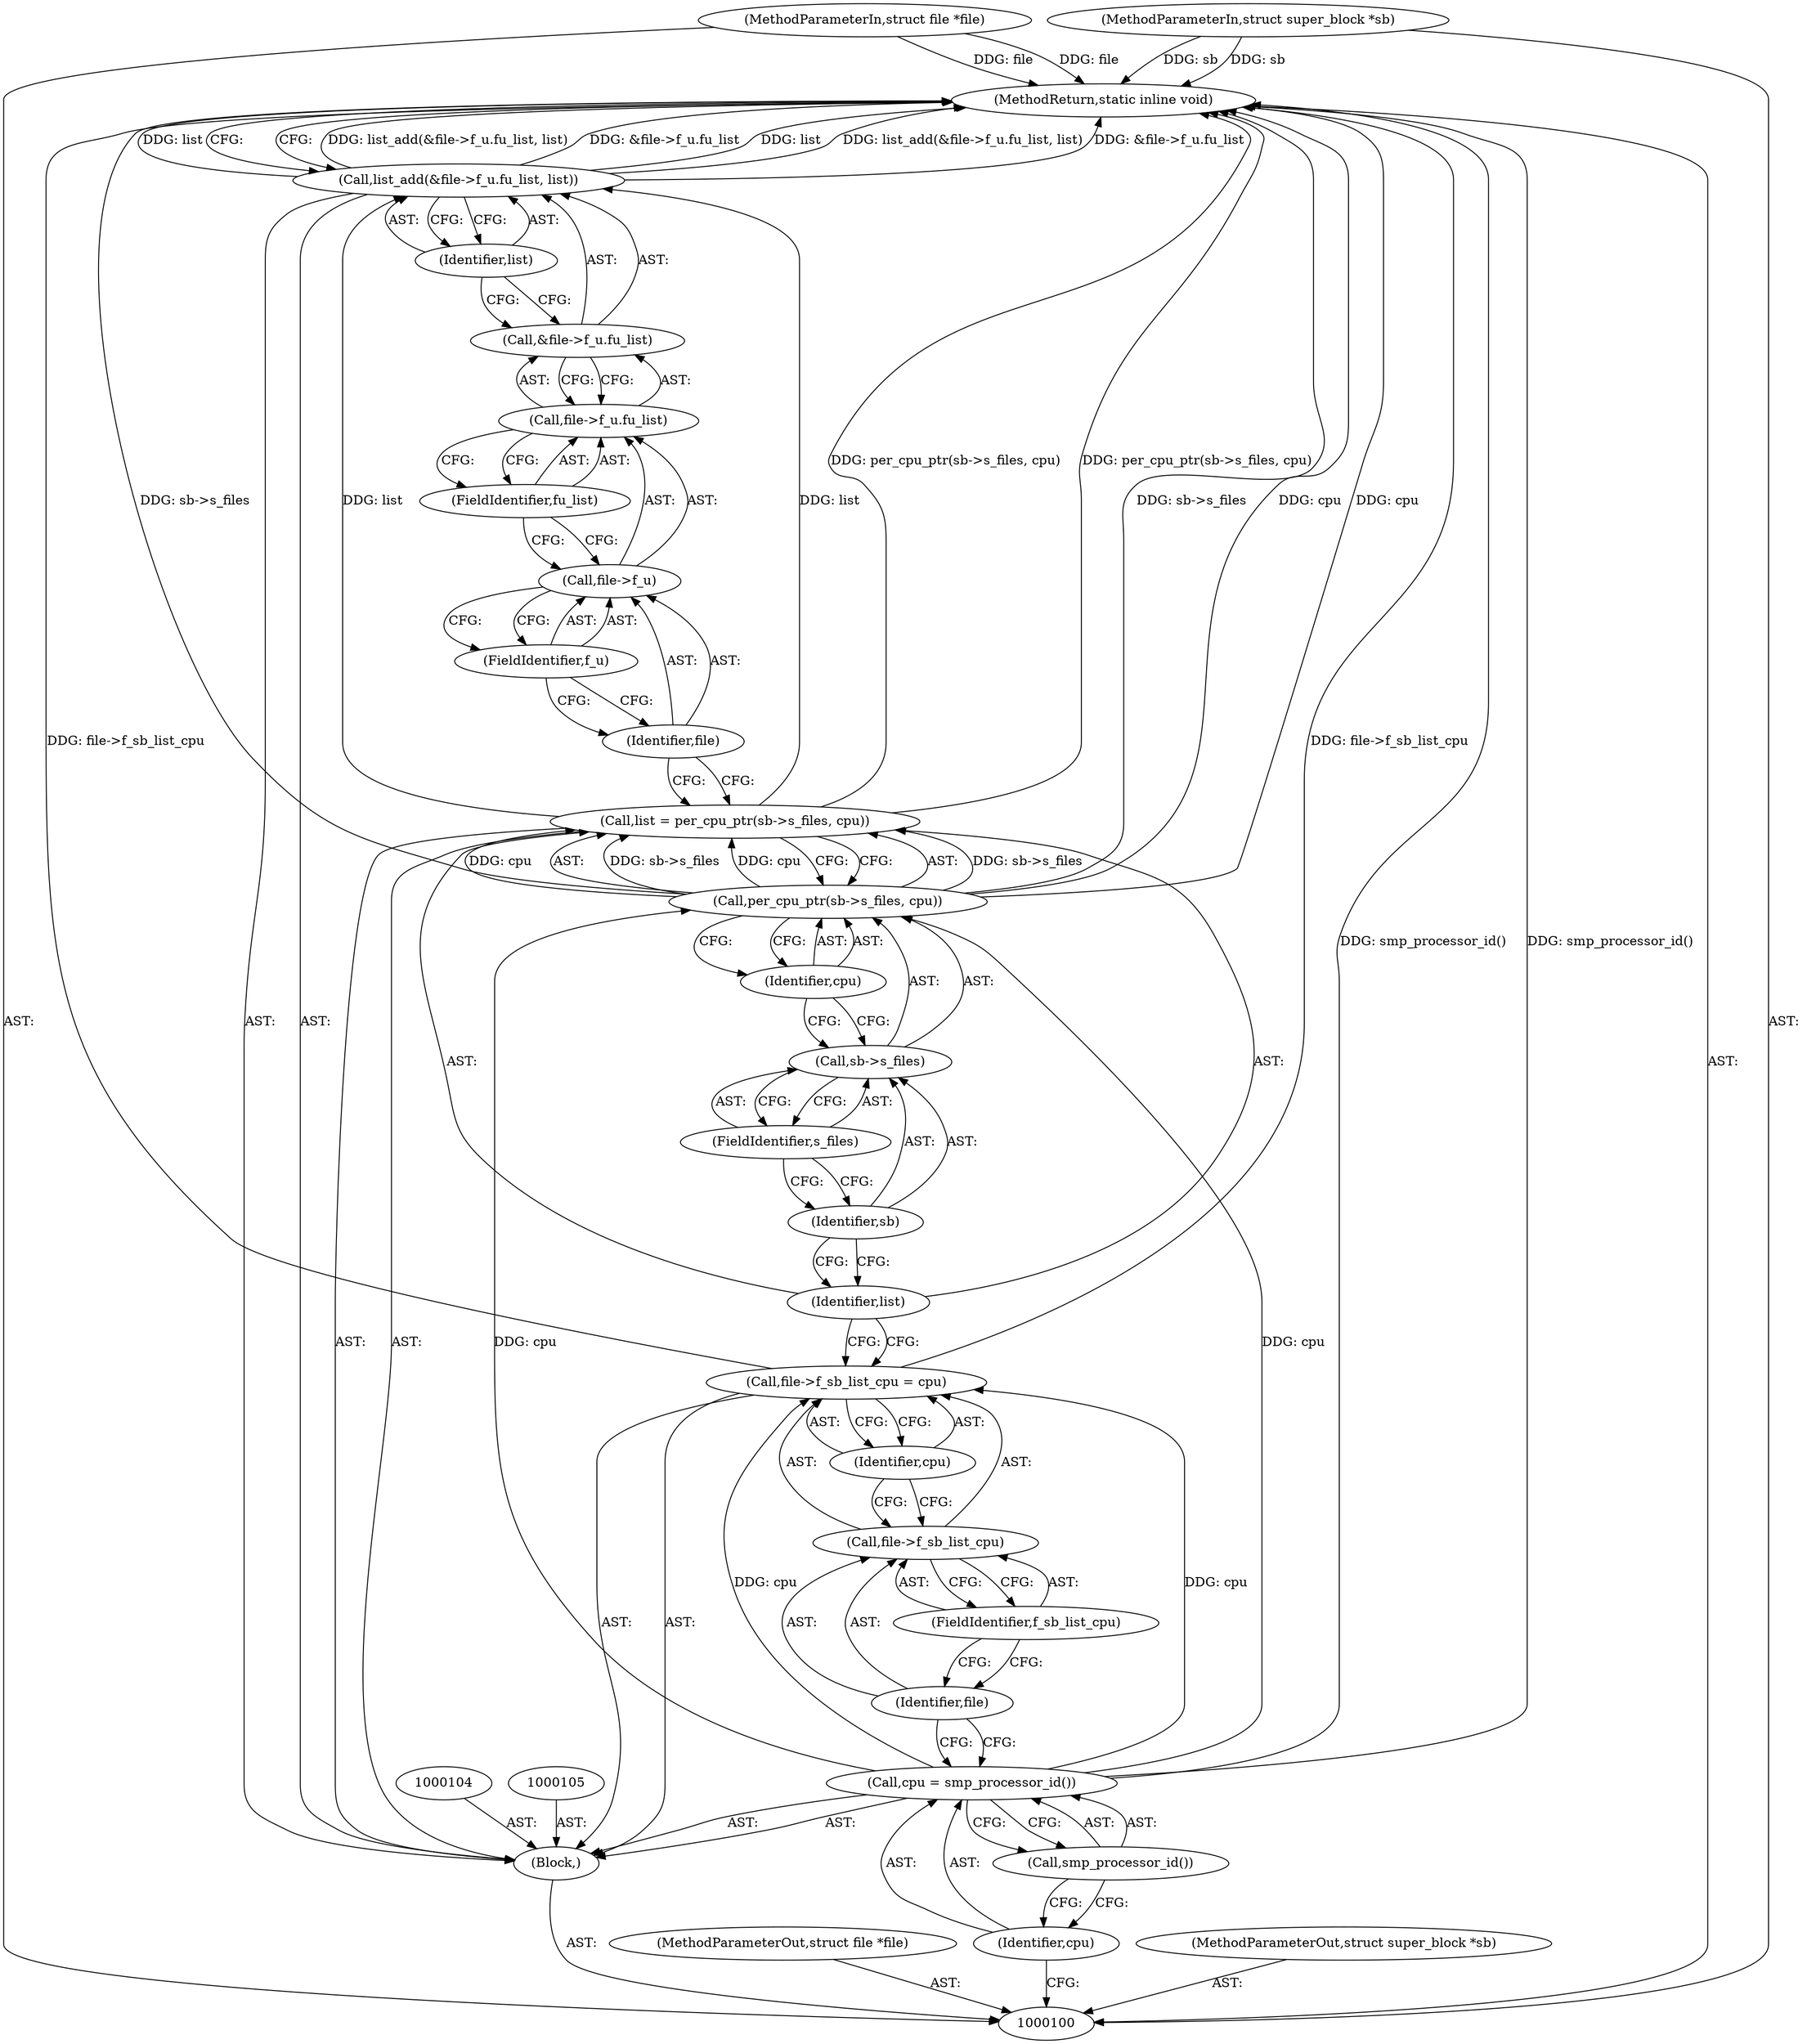 digraph "1_linux_eee5cc2702929fd41cce28058dc6d6717f723f87" {
"1000129" [label="(MethodReturn,static inline void)"];
"1000101" [label="(MethodParameterIn,struct file *file)"];
"1000169" [label="(MethodParameterOut,struct file *file)"];
"1000102" [label="(MethodParameterIn,struct super_block *sb)"];
"1000170" [label="(MethodParameterOut,struct super_block *sb)"];
"1000121" [label="(Call,list_add(&file->f_u.fu_list, list))"];
"1000122" [label="(Call,&file->f_u.fu_list)"];
"1000123" [label="(Call,file->f_u.fu_list)"];
"1000124" [label="(Call,file->f_u)"];
"1000125" [label="(Identifier,file)"];
"1000126" [label="(FieldIdentifier,f_u)"];
"1000127" [label="(FieldIdentifier,fu_list)"];
"1000128" [label="(Identifier,list)"];
"1000103" [label="(Block,)"];
"1000106" [label="(Call,cpu = smp_processor_id())"];
"1000107" [label="(Identifier,cpu)"];
"1000108" [label="(Call,smp_processor_id())"];
"1000109" [label="(Call,file->f_sb_list_cpu = cpu)"];
"1000110" [label="(Call,file->f_sb_list_cpu)"];
"1000111" [label="(Identifier,file)"];
"1000113" [label="(Identifier,cpu)"];
"1000112" [label="(FieldIdentifier,f_sb_list_cpu)"];
"1000114" [label="(Call,list = per_cpu_ptr(sb->s_files, cpu))"];
"1000115" [label="(Identifier,list)"];
"1000117" [label="(Call,sb->s_files)"];
"1000118" [label="(Identifier,sb)"];
"1000119" [label="(FieldIdentifier,s_files)"];
"1000120" [label="(Identifier,cpu)"];
"1000116" [label="(Call,per_cpu_ptr(sb->s_files, cpu))"];
"1000129" -> "1000100"  [label="AST: "];
"1000129" -> "1000121"  [label="CFG: "];
"1000116" -> "1000129"  [label="DDG: sb->s_files"];
"1000116" -> "1000129"  [label="DDG: cpu"];
"1000106" -> "1000129"  [label="DDG: smp_processor_id()"];
"1000121" -> "1000129"  [label="DDG: list_add(&file->f_u.fu_list, list)"];
"1000121" -> "1000129"  [label="DDG: &file->f_u.fu_list"];
"1000121" -> "1000129"  [label="DDG: list"];
"1000102" -> "1000129"  [label="DDG: sb"];
"1000114" -> "1000129"  [label="DDG: per_cpu_ptr(sb->s_files, cpu)"];
"1000101" -> "1000129"  [label="DDG: file"];
"1000109" -> "1000129"  [label="DDG: file->f_sb_list_cpu"];
"1000101" -> "1000100"  [label="AST: "];
"1000101" -> "1000129"  [label="DDG: file"];
"1000169" -> "1000100"  [label="AST: "];
"1000102" -> "1000100"  [label="AST: "];
"1000102" -> "1000129"  [label="DDG: sb"];
"1000170" -> "1000100"  [label="AST: "];
"1000121" -> "1000103"  [label="AST: "];
"1000121" -> "1000128"  [label="CFG: "];
"1000122" -> "1000121"  [label="AST: "];
"1000128" -> "1000121"  [label="AST: "];
"1000129" -> "1000121"  [label="CFG: "];
"1000121" -> "1000129"  [label="DDG: list_add(&file->f_u.fu_list, list)"];
"1000121" -> "1000129"  [label="DDG: &file->f_u.fu_list"];
"1000121" -> "1000129"  [label="DDG: list"];
"1000114" -> "1000121"  [label="DDG: list"];
"1000122" -> "1000121"  [label="AST: "];
"1000122" -> "1000123"  [label="CFG: "];
"1000123" -> "1000122"  [label="AST: "];
"1000128" -> "1000122"  [label="CFG: "];
"1000123" -> "1000122"  [label="AST: "];
"1000123" -> "1000127"  [label="CFG: "];
"1000124" -> "1000123"  [label="AST: "];
"1000127" -> "1000123"  [label="AST: "];
"1000122" -> "1000123"  [label="CFG: "];
"1000124" -> "1000123"  [label="AST: "];
"1000124" -> "1000126"  [label="CFG: "];
"1000125" -> "1000124"  [label="AST: "];
"1000126" -> "1000124"  [label="AST: "];
"1000127" -> "1000124"  [label="CFG: "];
"1000125" -> "1000124"  [label="AST: "];
"1000125" -> "1000114"  [label="CFG: "];
"1000126" -> "1000125"  [label="CFG: "];
"1000126" -> "1000124"  [label="AST: "];
"1000126" -> "1000125"  [label="CFG: "];
"1000124" -> "1000126"  [label="CFG: "];
"1000127" -> "1000123"  [label="AST: "];
"1000127" -> "1000124"  [label="CFG: "];
"1000123" -> "1000127"  [label="CFG: "];
"1000128" -> "1000121"  [label="AST: "];
"1000128" -> "1000122"  [label="CFG: "];
"1000121" -> "1000128"  [label="CFG: "];
"1000103" -> "1000100"  [label="AST: "];
"1000104" -> "1000103"  [label="AST: "];
"1000105" -> "1000103"  [label="AST: "];
"1000106" -> "1000103"  [label="AST: "];
"1000109" -> "1000103"  [label="AST: "];
"1000114" -> "1000103"  [label="AST: "];
"1000121" -> "1000103"  [label="AST: "];
"1000106" -> "1000103"  [label="AST: "];
"1000106" -> "1000108"  [label="CFG: "];
"1000107" -> "1000106"  [label="AST: "];
"1000108" -> "1000106"  [label="AST: "];
"1000111" -> "1000106"  [label="CFG: "];
"1000106" -> "1000129"  [label="DDG: smp_processor_id()"];
"1000106" -> "1000109"  [label="DDG: cpu"];
"1000106" -> "1000116"  [label="DDG: cpu"];
"1000107" -> "1000106"  [label="AST: "];
"1000107" -> "1000100"  [label="CFG: "];
"1000108" -> "1000107"  [label="CFG: "];
"1000108" -> "1000106"  [label="AST: "];
"1000108" -> "1000107"  [label="CFG: "];
"1000106" -> "1000108"  [label="CFG: "];
"1000109" -> "1000103"  [label="AST: "];
"1000109" -> "1000113"  [label="CFG: "];
"1000110" -> "1000109"  [label="AST: "];
"1000113" -> "1000109"  [label="AST: "];
"1000115" -> "1000109"  [label="CFG: "];
"1000109" -> "1000129"  [label="DDG: file->f_sb_list_cpu"];
"1000106" -> "1000109"  [label="DDG: cpu"];
"1000110" -> "1000109"  [label="AST: "];
"1000110" -> "1000112"  [label="CFG: "];
"1000111" -> "1000110"  [label="AST: "];
"1000112" -> "1000110"  [label="AST: "];
"1000113" -> "1000110"  [label="CFG: "];
"1000111" -> "1000110"  [label="AST: "];
"1000111" -> "1000106"  [label="CFG: "];
"1000112" -> "1000111"  [label="CFG: "];
"1000113" -> "1000109"  [label="AST: "];
"1000113" -> "1000110"  [label="CFG: "];
"1000109" -> "1000113"  [label="CFG: "];
"1000112" -> "1000110"  [label="AST: "];
"1000112" -> "1000111"  [label="CFG: "];
"1000110" -> "1000112"  [label="CFG: "];
"1000114" -> "1000103"  [label="AST: "];
"1000114" -> "1000116"  [label="CFG: "];
"1000115" -> "1000114"  [label="AST: "];
"1000116" -> "1000114"  [label="AST: "];
"1000125" -> "1000114"  [label="CFG: "];
"1000114" -> "1000129"  [label="DDG: per_cpu_ptr(sb->s_files, cpu)"];
"1000116" -> "1000114"  [label="DDG: sb->s_files"];
"1000116" -> "1000114"  [label="DDG: cpu"];
"1000114" -> "1000121"  [label="DDG: list"];
"1000115" -> "1000114"  [label="AST: "];
"1000115" -> "1000109"  [label="CFG: "];
"1000118" -> "1000115"  [label="CFG: "];
"1000117" -> "1000116"  [label="AST: "];
"1000117" -> "1000119"  [label="CFG: "];
"1000118" -> "1000117"  [label="AST: "];
"1000119" -> "1000117"  [label="AST: "];
"1000120" -> "1000117"  [label="CFG: "];
"1000118" -> "1000117"  [label="AST: "];
"1000118" -> "1000115"  [label="CFG: "];
"1000119" -> "1000118"  [label="CFG: "];
"1000119" -> "1000117"  [label="AST: "];
"1000119" -> "1000118"  [label="CFG: "];
"1000117" -> "1000119"  [label="CFG: "];
"1000120" -> "1000116"  [label="AST: "];
"1000120" -> "1000117"  [label="CFG: "];
"1000116" -> "1000120"  [label="CFG: "];
"1000116" -> "1000114"  [label="AST: "];
"1000116" -> "1000120"  [label="CFG: "];
"1000117" -> "1000116"  [label="AST: "];
"1000120" -> "1000116"  [label="AST: "];
"1000114" -> "1000116"  [label="CFG: "];
"1000116" -> "1000129"  [label="DDG: sb->s_files"];
"1000116" -> "1000129"  [label="DDG: cpu"];
"1000116" -> "1000114"  [label="DDG: sb->s_files"];
"1000116" -> "1000114"  [label="DDG: cpu"];
"1000106" -> "1000116"  [label="DDG: cpu"];
}
